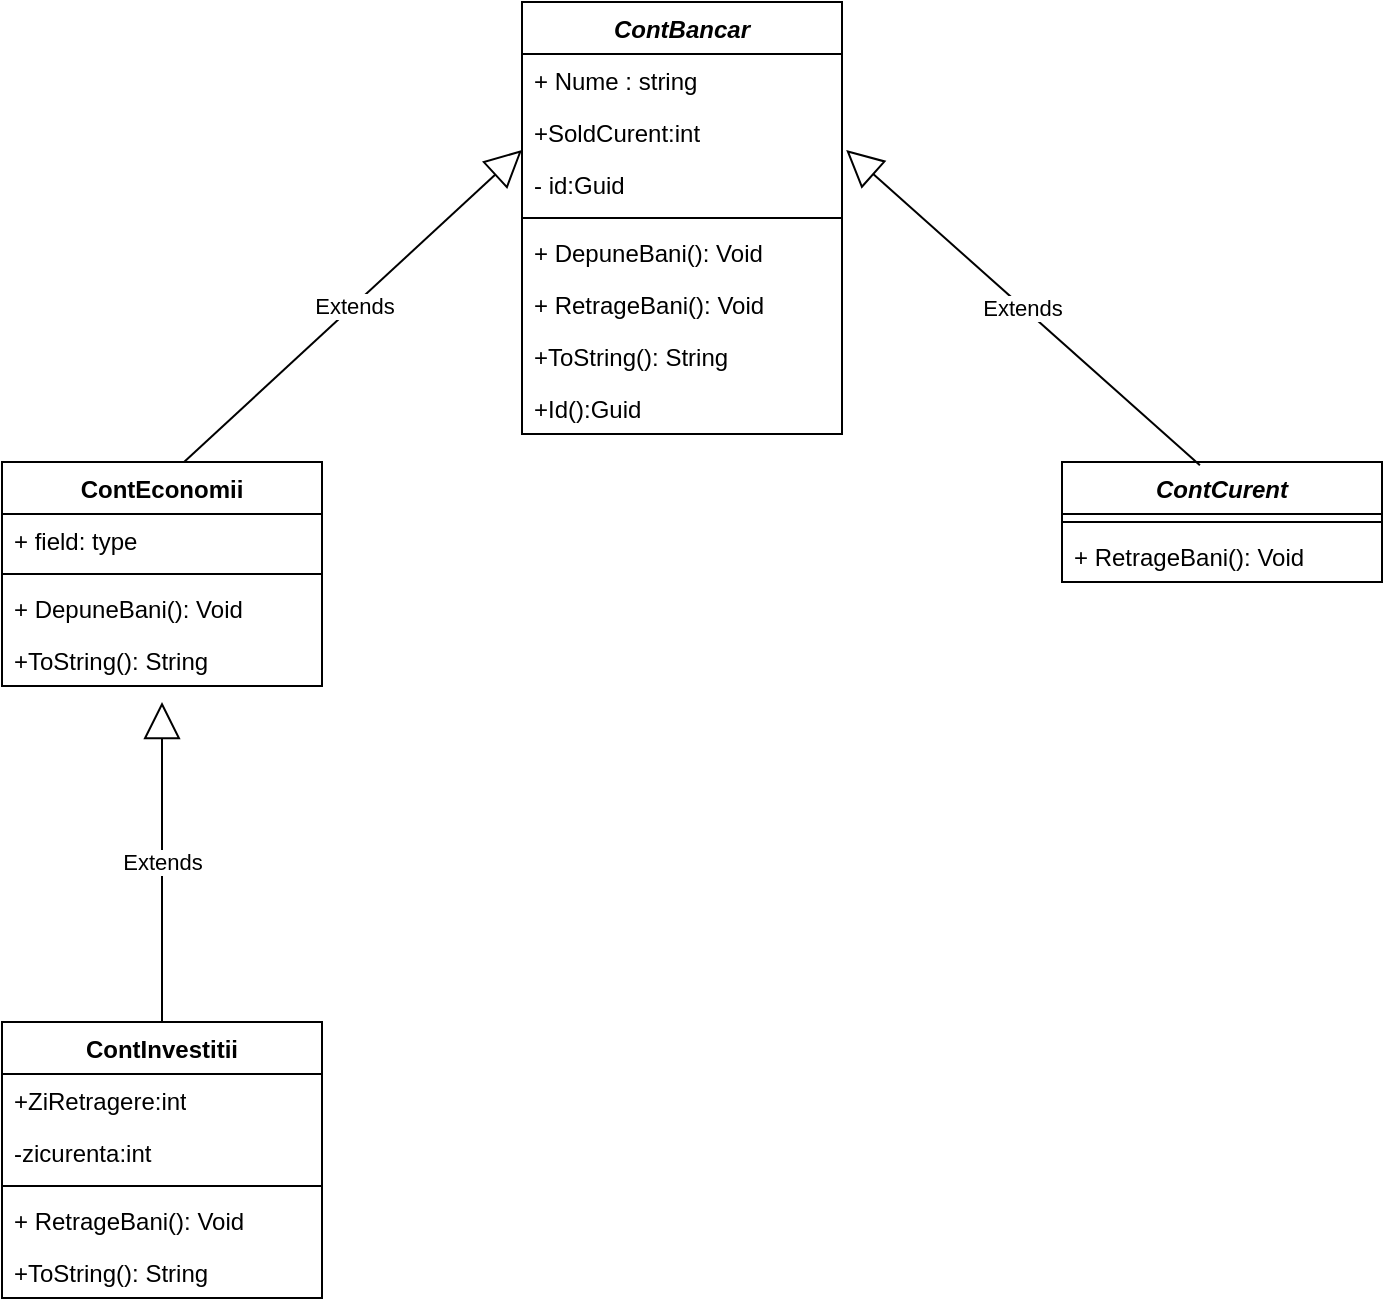 <mxfile version="21.7.5" type="device">
  <diagram name="Page-1" id="c4acf3e9-155e-7222-9cf6-157b1a14988f">
    <mxGraphModel dx="1434" dy="820" grid="1" gridSize="10" guides="1" tooltips="1" connect="1" arrows="1" fold="1" page="1" pageScale="1" pageWidth="850" pageHeight="1100" background="none" math="0" shadow="0">
      <root>
        <mxCell id="0" />
        <mxCell id="1" parent="0" />
        <mxCell id="gH3f3yssUF2Bnc5CR9-U-5" value="&lt;i&gt;ContBancar&lt;/i&gt;" style="swimlane;fontStyle=1;align=center;verticalAlign=top;childLayout=stackLayout;horizontal=1;startSize=26;horizontalStack=0;resizeParent=1;resizeParentMax=0;resizeLast=0;collapsible=1;marginBottom=0;whiteSpace=wrap;html=1;" parent="1" vertex="1">
          <mxGeometry x="320" y="140" width="160" height="216" as="geometry" />
        </mxCell>
        <mxCell id="gH3f3yssUF2Bnc5CR9-U-6" value="+ Nume : string" style="text;strokeColor=none;fillColor=none;align=left;verticalAlign=top;spacingLeft=4;spacingRight=4;overflow=hidden;rotatable=0;points=[[0,0.5],[1,0.5]];portConstraint=eastwest;whiteSpace=wrap;html=1;" parent="gH3f3yssUF2Bnc5CR9-U-5" vertex="1">
          <mxGeometry y="26" width="160" height="26" as="geometry" />
        </mxCell>
        <mxCell id="gH3f3yssUF2Bnc5CR9-U-33" value="+SoldCurent:int" style="text;strokeColor=none;fillColor=none;align=left;verticalAlign=top;spacingLeft=4;spacingRight=4;overflow=hidden;rotatable=0;points=[[0,0.5],[1,0.5]];portConstraint=eastwest;whiteSpace=wrap;html=1;" parent="gH3f3yssUF2Bnc5CR9-U-5" vertex="1">
          <mxGeometry y="52" width="160" height="26" as="geometry" />
        </mxCell>
        <mxCell id="AP65j_dTS6wv9PbQo0yr-1" value="- id:Guid" style="text;strokeColor=none;fillColor=none;align=left;verticalAlign=top;spacingLeft=4;spacingRight=4;overflow=hidden;rotatable=0;points=[[0,0.5],[1,0.5]];portConstraint=eastwest;whiteSpace=wrap;html=1;" vertex="1" parent="gH3f3yssUF2Bnc5CR9-U-5">
          <mxGeometry y="78" width="160" height="26" as="geometry" />
        </mxCell>
        <mxCell id="gH3f3yssUF2Bnc5CR9-U-7" value="" style="line;strokeWidth=1;fillColor=none;align=left;verticalAlign=middle;spacingTop=-1;spacingLeft=3;spacingRight=3;rotatable=0;labelPosition=right;points=[];portConstraint=eastwest;strokeColor=inherit;" parent="gH3f3yssUF2Bnc5CR9-U-5" vertex="1">
          <mxGeometry y="104" width="160" height="8" as="geometry" />
        </mxCell>
        <mxCell id="gH3f3yssUF2Bnc5CR9-U-8" value="+ DepuneBani(): Void" style="text;strokeColor=none;fillColor=none;align=left;verticalAlign=top;spacingLeft=4;spacingRight=4;overflow=hidden;rotatable=0;points=[[0,0.5],[1,0.5]];portConstraint=eastwest;whiteSpace=wrap;html=1;" parent="gH3f3yssUF2Bnc5CR9-U-5" vertex="1">
          <mxGeometry y="112" width="160" height="26" as="geometry" />
        </mxCell>
        <mxCell id="AP65j_dTS6wv9PbQo0yr-2" value="+ RetrageBani(): Void" style="text;strokeColor=none;fillColor=none;align=left;verticalAlign=top;spacingLeft=4;spacingRight=4;overflow=hidden;rotatable=0;points=[[0,0.5],[1,0.5]];portConstraint=eastwest;whiteSpace=wrap;html=1;" vertex="1" parent="gH3f3yssUF2Bnc5CR9-U-5">
          <mxGeometry y="138" width="160" height="26" as="geometry" />
        </mxCell>
        <mxCell id="AP65j_dTS6wv9PbQo0yr-4" value="+ToString(): String" style="text;strokeColor=none;fillColor=none;align=left;verticalAlign=top;spacingLeft=4;spacingRight=4;overflow=hidden;rotatable=0;points=[[0,0.5],[1,0.5]];portConstraint=eastwest;whiteSpace=wrap;html=1;" vertex="1" parent="gH3f3yssUF2Bnc5CR9-U-5">
          <mxGeometry y="164" width="160" height="26" as="geometry" />
        </mxCell>
        <mxCell id="gH3f3yssUF2Bnc5CR9-U-17" value="+Id():Guid" style="text;strokeColor=none;fillColor=none;align=left;verticalAlign=top;spacingLeft=4;spacingRight=4;overflow=hidden;rotatable=0;points=[[0,0.5],[1,0.5]];portConstraint=eastwest;whiteSpace=wrap;html=1;" parent="gH3f3yssUF2Bnc5CR9-U-5" vertex="1">
          <mxGeometry y="190" width="160" height="26" as="geometry" />
        </mxCell>
        <mxCell id="gH3f3yssUF2Bnc5CR9-U-9" value="ContEconomii" style="swimlane;fontStyle=1;align=center;verticalAlign=top;childLayout=stackLayout;horizontal=1;startSize=26;horizontalStack=0;resizeParent=1;resizeParentMax=0;resizeLast=0;collapsible=1;marginBottom=0;whiteSpace=wrap;html=1;" parent="1" vertex="1">
          <mxGeometry x="60" y="370" width="160" height="112" as="geometry" />
        </mxCell>
        <mxCell id="gH3f3yssUF2Bnc5CR9-U-10" value="+ field: type" style="text;strokeColor=none;fillColor=none;align=left;verticalAlign=top;spacingLeft=4;spacingRight=4;overflow=hidden;rotatable=0;points=[[0,0.5],[1,0.5]];portConstraint=eastwest;whiteSpace=wrap;html=1;" parent="gH3f3yssUF2Bnc5CR9-U-9" vertex="1">
          <mxGeometry y="26" width="160" height="26" as="geometry" />
        </mxCell>
        <mxCell id="gH3f3yssUF2Bnc5CR9-U-11" value="" style="line;strokeWidth=1;fillColor=none;align=left;verticalAlign=middle;spacingTop=-1;spacingLeft=3;spacingRight=3;rotatable=0;labelPosition=right;points=[];portConstraint=eastwest;strokeColor=inherit;" parent="gH3f3yssUF2Bnc5CR9-U-9" vertex="1">
          <mxGeometry y="52" width="160" height="8" as="geometry" />
        </mxCell>
        <mxCell id="gH3f3yssUF2Bnc5CR9-U-12" value="&lt;span style=&quot;border-color: var(--border-color);&quot;&gt;+ DepuneBani(): Void&lt;/span&gt;" style="text;strokeColor=none;fillColor=none;align=left;verticalAlign=top;spacingLeft=4;spacingRight=4;overflow=hidden;rotatable=0;points=[[0,0.5],[1,0.5]];portConstraint=eastwest;whiteSpace=wrap;html=1;" parent="gH3f3yssUF2Bnc5CR9-U-9" vertex="1">
          <mxGeometry y="60" width="160" height="26" as="geometry" />
        </mxCell>
        <mxCell id="AP65j_dTS6wv9PbQo0yr-5" value="+ToString(): String" style="text;strokeColor=none;fillColor=none;align=left;verticalAlign=top;spacingLeft=4;spacingRight=4;overflow=hidden;rotatable=0;points=[[0,0.5],[1,0.5]];portConstraint=eastwest;whiteSpace=wrap;html=1;" vertex="1" parent="gH3f3yssUF2Bnc5CR9-U-9">
          <mxGeometry y="86" width="160" height="26" as="geometry" />
        </mxCell>
        <mxCell id="gH3f3yssUF2Bnc5CR9-U-13" value="ContInvestitii" style="swimlane;fontStyle=1;align=center;verticalAlign=top;childLayout=stackLayout;horizontal=1;startSize=26;horizontalStack=0;resizeParent=1;resizeParentMax=0;resizeLast=0;collapsible=1;marginBottom=0;whiteSpace=wrap;html=1;" parent="1" vertex="1">
          <mxGeometry x="60" y="650" width="160" height="138" as="geometry" />
        </mxCell>
        <mxCell id="AP65j_dTS6wv9PbQo0yr-3" value="+ZiRetragere:int" style="text;strokeColor=none;fillColor=none;align=left;verticalAlign=top;spacingLeft=4;spacingRight=4;overflow=hidden;rotatable=0;points=[[0,0.5],[1,0.5]];portConstraint=eastwest;whiteSpace=wrap;html=1;" vertex="1" parent="gH3f3yssUF2Bnc5CR9-U-13">
          <mxGeometry y="26" width="160" height="26" as="geometry" />
        </mxCell>
        <mxCell id="gH3f3yssUF2Bnc5CR9-U-14" value="-zicurenta:int" style="text;strokeColor=none;fillColor=none;align=left;verticalAlign=top;spacingLeft=4;spacingRight=4;overflow=hidden;rotatable=0;points=[[0,0.5],[1,0.5]];portConstraint=eastwest;whiteSpace=wrap;html=1;" parent="gH3f3yssUF2Bnc5CR9-U-13" vertex="1">
          <mxGeometry y="52" width="160" height="26" as="geometry" />
        </mxCell>
        <mxCell id="gH3f3yssUF2Bnc5CR9-U-15" value="" style="line;strokeWidth=1;fillColor=none;align=left;verticalAlign=middle;spacingTop=-1;spacingLeft=3;spacingRight=3;rotatable=0;labelPosition=right;points=[];portConstraint=eastwest;strokeColor=inherit;" parent="gH3f3yssUF2Bnc5CR9-U-13" vertex="1">
          <mxGeometry y="78" width="160" height="8" as="geometry" />
        </mxCell>
        <mxCell id="gH3f3yssUF2Bnc5CR9-U-16" value="&lt;span style=&quot;border-color: var(--border-color);&quot;&gt;+ RetrageBani(): Void&lt;/span&gt;" style="text;strokeColor=none;fillColor=none;align=left;verticalAlign=top;spacingLeft=4;spacingRight=4;overflow=hidden;rotatable=0;points=[[0,0.5],[1,0.5]];portConstraint=eastwest;whiteSpace=wrap;html=1;" parent="gH3f3yssUF2Bnc5CR9-U-13" vertex="1">
          <mxGeometry y="86" width="160" height="26" as="geometry" />
        </mxCell>
        <mxCell id="AP65j_dTS6wv9PbQo0yr-6" value="+ToString(): String" style="text;strokeColor=none;fillColor=none;align=left;verticalAlign=top;spacingLeft=4;spacingRight=4;overflow=hidden;rotatable=0;points=[[0,0.5],[1,0.5]];portConstraint=eastwest;whiteSpace=wrap;html=1;" vertex="1" parent="gH3f3yssUF2Bnc5CR9-U-13">
          <mxGeometry y="112" width="160" height="26" as="geometry" />
        </mxCell>
        <mxCell id="gH3f3yssUF2Bnc5CR9-U-23" value="&lt;i&gt;ContCurent&lt;/i&gt;" style="swimlane;fontStyle=1;align=center;verticalAlign=top;childLayout=stackLayout;horizontal=1;startSize=26;horizontalStack=0;resizeParent=1;resizeParentMax=0;resizeLast=0;collapsible=1;marginBottom=0;whiteSpace=wrap;html=1;" parent="1" vertex="1">
          <mxGeometry x="590" y="370" width="160" height="60" as="geometry" />
        </mxCell>
        <mxCell id="gH3f3yssUF2Bnc5CR9-U-25" value="" style="line;strokeWidth=1;fillColor=none;align=left;verticalAlign=middle;spacingTop=-1;spacingLeft=3;spacingRight=3;rotatable=0;labelPosition=right;points=[];portConstraint=eastwest;strokeColor=inherit;" parent="gH3f3yssUF2Bnc5CR9-U-23" vertex="1">
          <mxGeometry y="26" width="160" height="8" as="geometry" />
        </mxCell>
        <mxCell id="gH3f3yssUF2Bnc5CR9-U-27" value="+ RetrageBani(): Void" style="text;strokeColor=none;fillColor=none;align=left;verticalAlign=top;spacingLeft=4;spacingRight=4;overflow=hidden;rotatable=0;points=[[0,0.5],[1,0.5]];portConstraint=eastwest;whiteSpace=wrap;html=1;" parent="gH3f3yssUF2Bnc5CR9-U-23" vertex="1">
          <mxGeometry y="34" width="160" height="26" as="geometry" />
        </mxCell>
        <mxCell id="gH3f3yssUF2Bnc5CR9-U-28" value="Extends" style="endArrow=block;endSize=16;endFill=0;html=1;rounded=0;exitX=0.431;exitY=0.027;exitDx=0;exitDy=0;exitPerimeter=0;entryX=1.013;entryY=0.846;entryDx=0;entryDy=0;entryPerimeter=0;" parent="1" source="gH3f3yssUF2Bnc5CR9-U-23" target="gH3f3yssUF2Bnc5CR9-U-33" edge="1">
          <mxGeometry width="160" relative="1" as="geometry">
            <mxPoint x="570" y="270" as="sourcePoint" />
            <mxPoint x="720" y="180" as="targetPoint" />
          </mxGeometry>
        </mxCell>
        <mxCell id="gH3f3yssUF2Bnc5CR9-U-29" value="Extends" style="endArrow=block;endSize=16;endFill=0;html=1;rounded=0;entryX=0;entryY=0.846;entryDx=0;entryDy=0;entryPerimeter=0;exitX=0.569;exitY=0;exitDx=0;exitDy=0;exitPerimeter=0;" parent="1" source="gH3f3yssUF2Bnc5CR9-U-9" target="gH3f3yssUF2Bnc5CR9-U-33" edge="1">
          <mxGeometry width="160" relative="1" as="geometry">
            <mxPoint x="100" y="220" as="sourcePoint" />
            <mxPoint x="210" y="220" as="targetPoint" />
          </mxGeometry>
        </mxCell>
        <mxCell id="gH3f3yssUF2Bnc5CR9-U-30" value="Extends" style="endArrow=block;endSize=16;endFill=0;html=1;rounded=0;exitX=0.5;exitY=0;exitDx=0;exitDy=0;" parent="1" source="gH3f3yssUF2Bnc5CR9-U-13" edge="1">
          <mxGeometry width="160" relative="1" as="geometry">
            <mxPoint x="420" y="520" as="sourcePoint" />
            <mxPoint x="140" y="490" as="targetPoint" />
          </mxGeometry>
        </mxCell>
      </root>
    </mxGraphModel>
  </diagram>
</mxfile>
